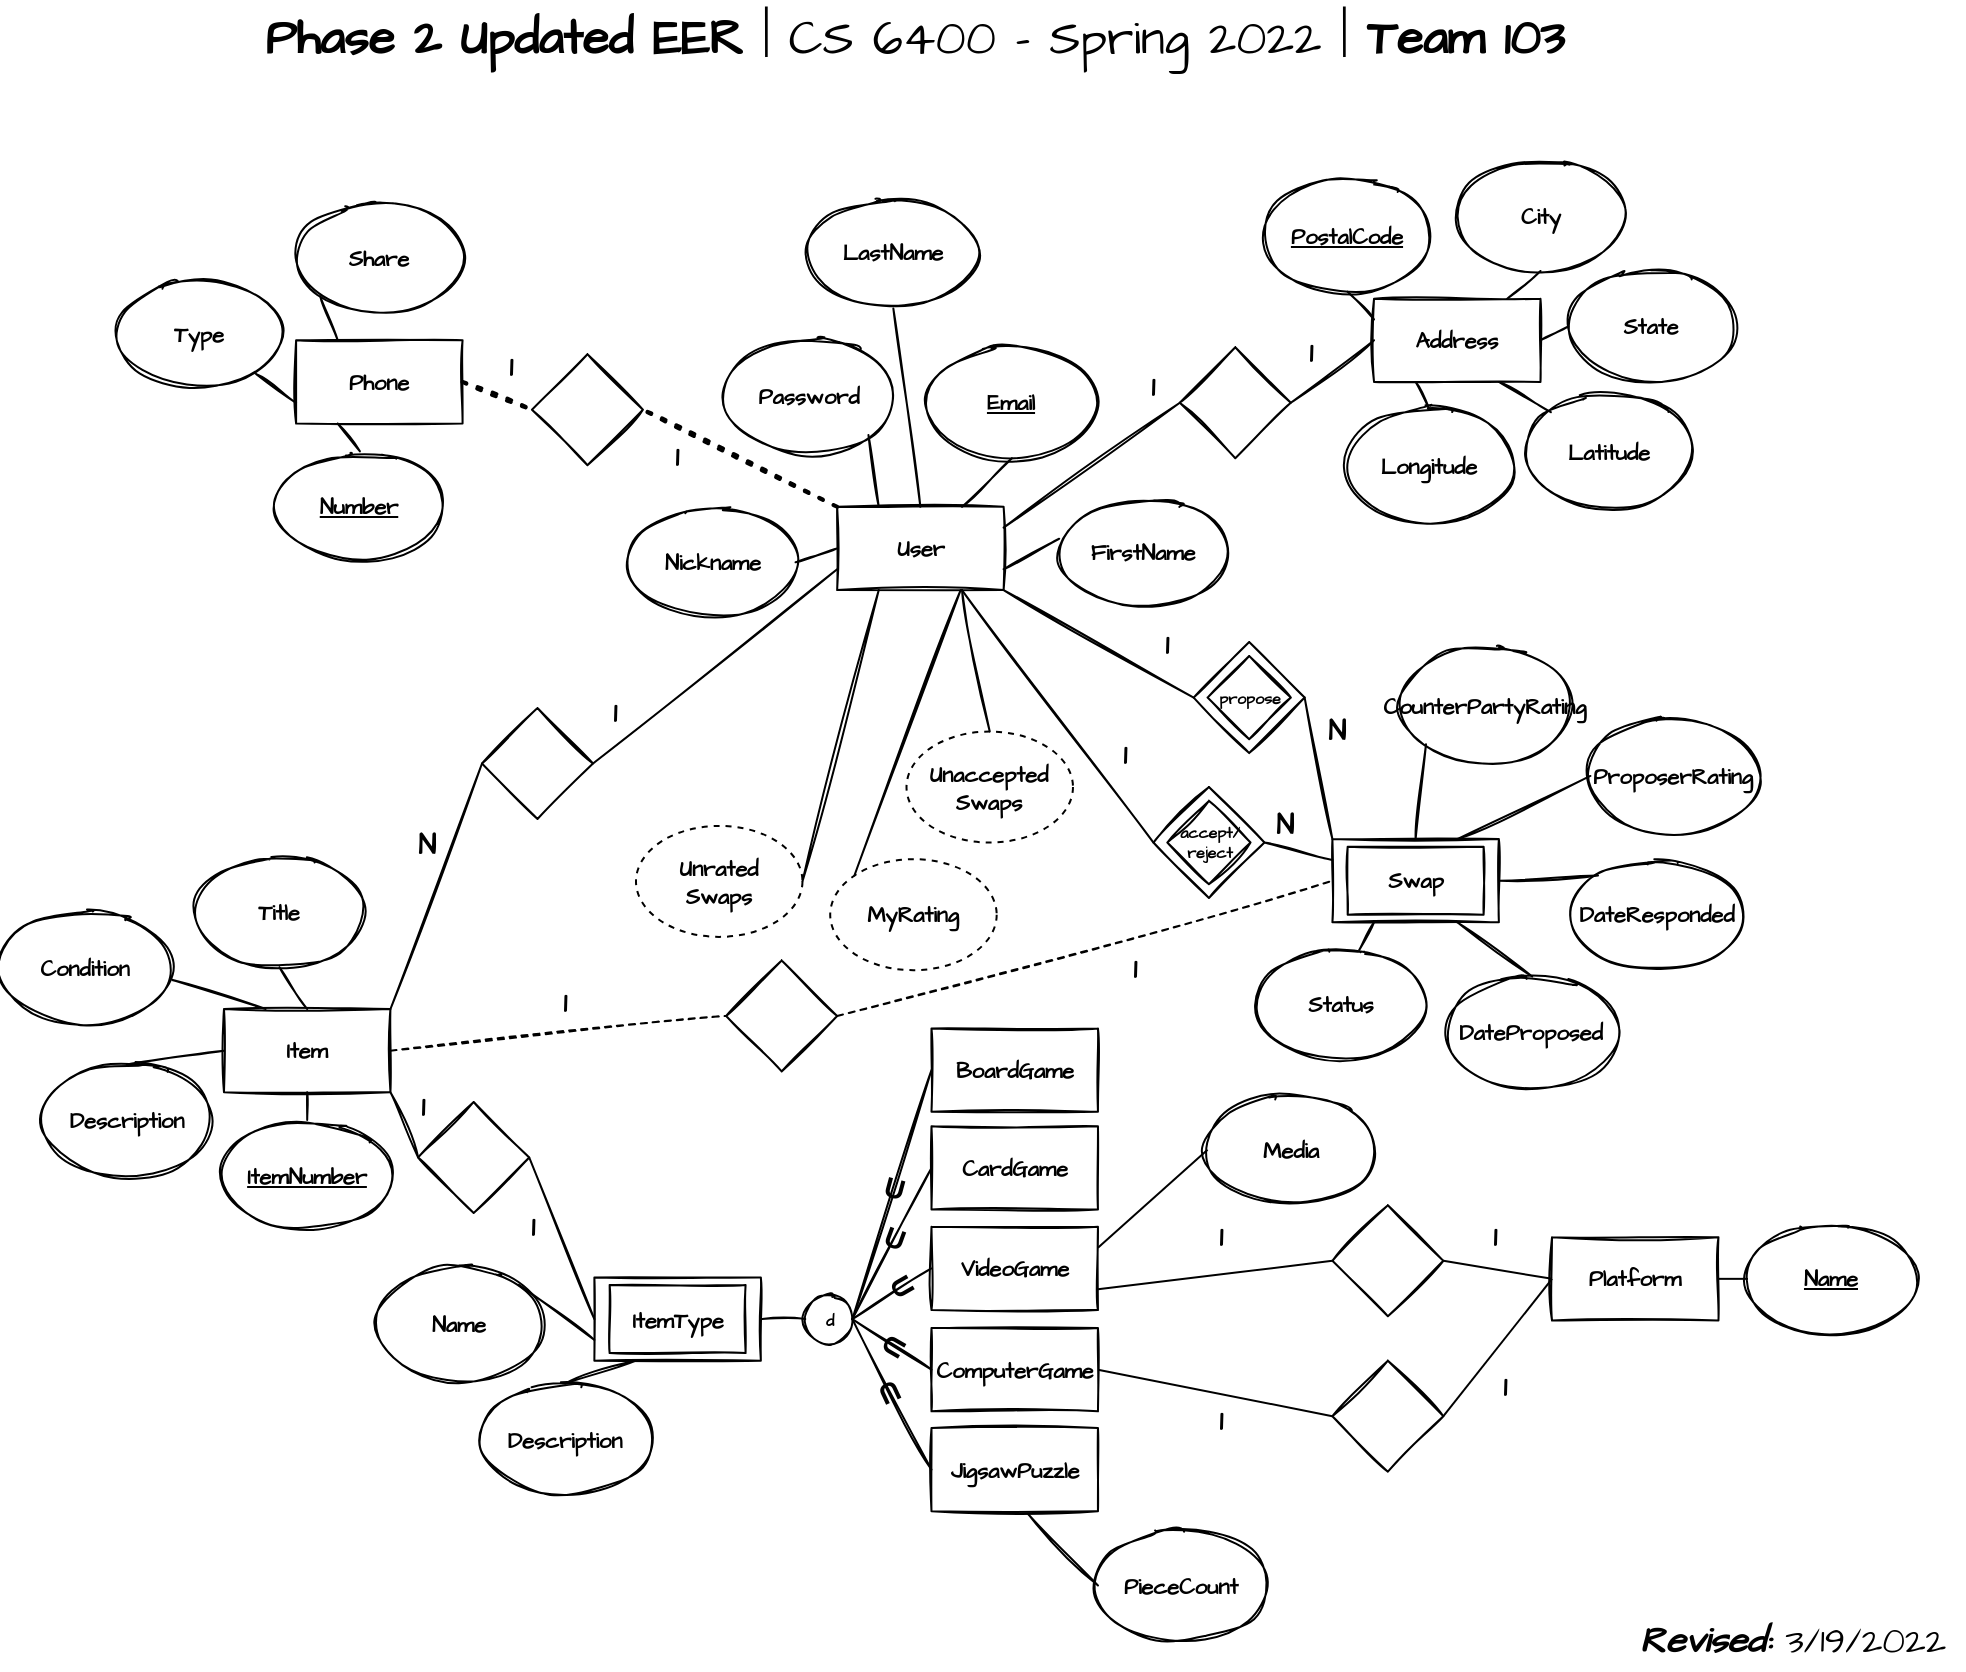 <mxfile version="16.5.1" type="device"><diagram id="E70mn5YkVMtxxLhPmgRc" name="Page-1"><mxGraphModel dx="1102" dy="1025" grid="0" gridSize="10" guides="1" tooltips="1" connect="1" arrows="1" fold="1" page="1" pageScale="1" pageWidth="1100" pageHeight="850" math="0" shadow="0"><root><mxCell id="0"/><mxCell id="1" parent="0"/><mxCell id="G_dGtBlhJFFAfgbve51k-197" value="Phase 2 Updated EER&lt;span style=&quot;font-weight: normal&quot;&gt; | CS 6400 - Spring 2022 | &lt;/span&gt;Team 103" style="text;strokeColor=none;fillColor=none;html=1;fontSize=24;fontStyle=1;verticalAlign=middle;align=center;rounded=0;sketch=1;fontFamily=Architects Daughter;fontSource=https%3A%2F%2Ffonts.googleapis.com%2Fcss%3Ffamily%3DArchitects%2BDaughter;" parent="1" vertex="1"><mxGeometry x="285.72" y="5" width="560" height="40" as="geometry"/></mxCell><mxCell id="G_dGtBlhJFFAfgbve51k-198" value="&lt;b&gt;&lt;i&gt;Revised:&lt;/i&gt;&lt;/b&gt;&amp;nbsp;3/19/2022" style="text;html=1;strokeColor=none;fillColor=none;align=center;verticalAlign=middle;whiteSpace=wrap;rounded=0;sketch=1;fontFamily=Architects Daughter;fontSource=https%3A%2F%2Ffonts.googleapis.com%2Fcss%3Ffamily%3DArchitects%2BDaughter;fontSize=18;" parent="1" vertex="1"><mxGeometry x="920" y="810" width="171" height="30" as="geometry"/></mxCell><mxCell id="G_dGtBlhJFFAfgbve51k-3" value="&lt;font style=&quot;font-size: 11px;&quot;&gt;User&lt;/font&gt;" style="rounded=0;whiteSpace=wrap;html=1;fontFamily=Architects Daughter;fontSource=https%3A%2F%2Ffonts.googleapis.com%2Fcss%3Ffamily%3DArchitects%2BDaughter;fontSize=11;sketch=1;fontStyle=1" parent="1" vertex="1"><mxGeometry x="527.574" y="258.412" width="83.237" height="41.619" as="geometry"/></mxCell><mxCell id="G_dGtBlhJFFAfgbve51k-4" value="&lt;u style=&quot;font-size: 11px;&quot;&gt;Email&lt;/u&gt;" style="ellipse;whiteSpace=wrap;html=1;fontSize=11;rounded=0;fontFamily=Architects Daughter;fontSource=https%3A%2F%2Ffonts.googleapis.com%2Fcss%3Ffamily%3DArchitects%2BDaughter;sketch=1;fontStyle=1" parent="1" vertex="1"><mxGeometry x="573.354" y="178.642" width="83.237" height="55.492" as="geometry"/></mxCell><mxCell id="G_dGtBlhJFFAfgbve51k-5" value="Password" style="ellipse;whiteSpace=wrap;html=1;fontSize=11;rounded=0;fontFamily=Architects Daughter;fontSource=https%3A%2F%2Ffonts.googleapis.com%2Fcss%3Ffamily%3DArchitects%2BDaughter;sketch=1;fontStyle=1" parent="1" vertex="1"><mxGeometry x="472.082" y="175.174" width="83.237" height="55.492" as="geometry"/></mxCell><mxCell id="G_dGtBlhJFFAfgbve51k-6" value="FirstName" style="ellipse;whiteSpace=wrap;html=1;fontSize=11;rounded=0;fontFamily=Architects Daughter;fontSource=https%3A%2F%2Ffonts.googleapis.com%2Fcss%3Ffamily%3DArchitects%2BDaughter;sketch=1;fontStyle=1" parent="1" vertex="1"><mxGeometry x="639.251" y="253.556" width="83.237" height="55.492" as="geometry"/></mxCell><mxCell id="G_dGtBlhJFFAfgbve51k-7" value="LastName" style="ellipse;whiteSpace=wrap;html=1;fontSize=11;rounded=0;fontFamily=Architects Daughter;fontSource=https%3A%2F%2Ffonts.googleapis.com%2Fcss%3Ffamily%3DArchitects%2BDaughter;sketch=1;fontStyle=1" parent="1" vertex="1"><mxGeometry x="514.048" y="103.728" width="83.237" height="55.492" as="geometry"/></mxCell><mxCell id="G_dGtBlhJFFAfgbve51k-8" value="Nickname" style="ellipse;whiteSpace=wrap;html=1;fontSize=11;rounded=0;fontFamily=Architects Daughter;fontSource=https%3A%2F%2Ffonts.googleapis.com%2Fcss%3Ffamily%3DArchitects%2BDaughter;sketch=1;fontStyle=1" parent="1" vertex="1"><mxGeometry x="423.527" y="258.412" width="83.237" height="55.492" as="geometry"/></mxCell><mxCell id="G_dGtBlhJFFAfgbve51k-10" value="Address" style="rounded=0;whiteSpace=wrap;html=1;fontSize=11;fontFamily=Architects Daughter;fontSource=https%3A%2F%2Ffonts.googleapis.com%2Fcss%3Ffamily%3DArchitects%2BDaughter;sketch=1;fontStyle=1" parent="1" vertex="1"><mxGeometry x="796.014" y="154.365" width="83.237" height="41.619" as="geometry"/></mxCell><mxCell id="G_dGtBlhJFFAfgbve51k-11" value="City" style="ellipse;whiteSpace=wrap;html=1;fontSize=11;rounded=0;fontFamily=Architects Daughter;fontSource=https%3A%2F%2Ffonts.googleapis.com%2Fcss%3Ffamily%3DArchitects%2BDaughter;sketch=1;fontStyle=1" parent="1" vertex="1"><mxGeometry x="837.633" y="85" width="83.237" height="55.492" as="geometry"/></mxCell><mxCell id="G_dGtBlhJFFAfgbve51k-12" value="State" style="ellipse;whiteSpace=wrap;html=1;fontSize=11;rounded=0;fontFamily=Architects Daughter;fontSource=https%3A%2F%2Ffonts.googleapis.com%2Fcss%3Ffamily%3DArchitects%2BDaughter;sketch=1;fontStyle=1" parent="1" vertex="1"><mxGeometry x="893.124" y="140.492" width="83.237" height="55.492" as="geometry"/></mxCell><mxCell id="G_dGtBlhJFFAfgbve51k-14" value="&lt;u style=&quot;font-size: 11px;&quot;&gt;PostalCode&lt;/u&gt;" style="ellipse;whiteSpace=wrap;html=1;fontSize=11;rounded=0;fontFamily=Architects Daughter;fontSource=https%3A%2F%2Ffonts.googleapis.com%2Fcss%3Ffamily%3DArchitects%2BDaughter;sketch=1;fontStyle=1" parent="1" vertex="1"><mxGeometry x="741.216" y="95.405" width="83.237" height="55.492" as="geometry"/></mxCell><mxCell id="G_dGtBlhJFFAfgbve51k-15" value="Latitude" style="ellipse;whiteSpace=wrap;html=1;fontSize=11;rounded=0;fontFamily=Architects Daughter;fontSource=https%3A%2F%2Ffonts.googleapis.com%2Fcss%3Ffamily%3DArchitects%2BDaughter;sketch=1;fontStyle=1" parent="1" vertex="1"><mxGeometry x="872.315" y="202.92" width="83.237" height="55.492" as="geometry"/></mxCell><mxCell id="G_dGtBlhJFFAfgbve51k-16" value="Longitude" style="ellipse;whiteSpace=wrap;html=1;fontSize=11;rounded=0;fontFamily=Architects Daughter;fontSource=https%3A%2F%2Ffonts.googleapis.com%2Fcss%3Ffamily%3DArchitects%2BDaughter;sketch=1;fontStyle=1" parent="1" vertex="1"><mxGeometry x="782.141" y="209.857" width="83.237" height="55.492" as="geometry"/></mxCell><mxCell id="G_dGtBlhJFFAfgbve51k-18" value="Phone" style="rounded=0;whiteSpace=wrap;html=1;fontSize=11;fontFamily=Architects Daughter;fontSource=https%3A%2F%2Ffonts.googleapis.com%2Fcss%3Ffamily%3DArchitects%2BDaughter;sketch=1;fontStyle=1" parent="1" vertex="1"><mxGeometry x="257.053" y="175.174" width="83.237" height="41.619" as="geometry"/></mxCell><mxCell id="G_dGtBlhJFFAfgbve51k-20" value="Type" style="ellipse;whiteSpace=wrap;html=1;fontSize=11;rounded=0;fontFamily=Architects Daughter;fontSource=https%3A%2F%2Ffonts.googleapis.com%2Fcss%3Ffamily%3DArchitects%2BDaughter;sketch=1;fontStyle=1" parent="1" vertex="1"><mxGeometry x="166.879" y="143.96" width="83.237" height="55.492" as="geometry"/></mxCell><mxCell id="G_dGtBlhJFFAfgbve51k-21" value="&lt;u style=&quot;font-size: 11px;&quot;&gt;Number&lt;/u&gt;" style="ellipse;whiteSpace=wrap;html=1;fontSize=11;rounded=0;fontFamily=Architects Daughter;fontSource=https%3A%2F%2Ffonts.googleapis.com%2Fcss%3Ffamily%3DArchitects%2BDaughter;sketch=1;fontStyle=1" parent="1" vertex="1"><mxGeometry x="247.342" y="230.666" width="83.237" height="55.492" as="geometry"/></mxCell><mxCell id="G_dGtBlhJFFAfgbve51k-23" value="Share" style="ellipse;whiteSpace=wrap;html=1;fontSize=11;rounded=0;fontFamily=Architects Daughter;fontSource=https%3A%2F%2Ffonts.googleapis.com%2Fcss%3Ffamily%3DArchitects%2BDaughter;sketch=1;fontStyle=1" parent="1" vertex="1"><mxGeometry x="257.053" y="105.809" width="83.237" height="55.492" as="geometry"/></mxCell><mxCell id="G_dGtBlhJFFAfgbve51k-40" value="" style="endArrow=none;html=1;rounded=0;fontFamily=Architects Daughter;fontSource=https%3A%2F%2Ffonts.googleapis.com%2Fcss%3Ffamily%3DArchitects%2BDaughter;fontSize=11;entryX=0.5;entryY=1;entryDx=0;entryDy=0;exitX=0.75;exitY=0;exitDx=0;exitDy=0;sketch=1;fontStyle=1" parent="1" source="G_dGtBlhJFFAfgbve51k-3" target="G_dGtBlhJFFAfgbve51k-4" edge="1"><mxGeometry width="50" height="50" relative="1" as="geometry"><mxPoint x="735.667" y="244.539" as="sourcePoint"/><mxPoint x="770.349" y="209.857" as="targetPoint"/></mxGeometry></mxCell><mxCell id="G_dGtBlhJFFAfgbve51k-41" value="" style="endArrow=none;html=1;rounded=0;fontFamily=Architects Daughter;fontSource=https%3A%2F%2Ffonts.googleapis.com%2Fcss%3Ffamily%3DArchitects%2BDaughter;fontSize=11;entryX=1;entryY=1;entryDx=0;entryDy=0;exitX=0.25;exitY=0;exitDx=0;exitDy=0;sketch=1;fontStyle=1" parent="1" source="G_dGtBlhJFFAfgbve51k-3" target="G_dGtBlhJFFAfgbve51k-5" edge="1"><mxGeometry width="50" height="50" relative="1" as="geometry"><mxPoint x="735.667" y="244.539" as="sourcePoint"/><mxPoint x="770.349" y="209.857" as="targetPoint"/></mxGeometry></mxCell><mxCell id="G_dGtBlhJFFAfgbve51k-43" value="" style="endArrow=none;html=1;rounded=0;fontFamily=Architects Daughter;fontSource=https%3A%2F%2Ffonts.googleapis.com%2Fcss%3Ffamily%3DArchitects%2BDaughter;fontSize=11;exitX=1;exitY=0.5;exitDx=0;exitDy=0;entryX=0;entryY=0.5;entryDx=0;entryDy=0;sketch=1;fontStyle=1" parent="1" source="G_dGtBlhJFFAfgbve51k-8" target="G_dGtBlhJFFAfgbve51k-3" edge="1"><mxGeometry width="50" height="50" relative="1" as="geometry"><mxPoint x="395.781" y="341.65" as="sourcePoint"/><mxPoint x="430.464" y="306.967" as="targetPoint"/></mxGeometry></mxCell><mxCell id="G_dGtBlhJFFAfgbve51k-46" value="" style="endArrow=none;html=1;rounded=0;fontFamily=Architects Daughter;fontSource=https%3A%2F%2Ffonts.googleapis.com%2Fcss%3Ffamily%3DArchitects%2BDaughter;fontSize=11;exitX=0.5;exitY=1;exitDx=0;exitDy=0;sketch=1;entryX=0.5;entryY=0;entryDx=0;entryDy=0;fontStyle=1" parent="1" source="G_dGtBlhJFFAfgbve51k-7" target="G_dGtBlhJFFAfgbve51k-3" edge="1"><mxGeometry width="50" height="50" relative="1" as="geometry"><mxPoint x="735.667" y="244.539" as="sourcePoint"/><mxPoint x="572.661" y="306.274" as="targetPoint"/></mxGeometry></mxCell><mxCell id="G_dGtBlhJFFAfgbve51k-47" value="" style="endArrow=none;html=1;rounded=0;fontFamily=Architects Daughter;fontSource=https%3A%2F%2Ffonts.googleapis.com%2Fcss%3Ffamily%3DArchitects%2BDaughter;fontSize=11;exitX=-0.008;exitY=0.375;exitDx=0;exitDy=0;exitPerimeter=0;entryX=1;entryY=0.75;entryDx=0;entryDy=0;sketch=1;fontStyle=1" parent="1" source="G_dGtBlhJFFAfgbve51k-6" target="G_dGtBlhJFFAfgbve51k-3" edge="1"><mxGeometry width="50" height="50" relative="1" as="geometry"><mxPoint x="735.667" y="244.539" as="sourcePoint"/><mxPoint x="770.349" y="209.857" as="targetPoint"/></mxGeometry></mxCell><mxCell id="G_dGtBlhJFFAfgbve51k-48" value="" style="rhombus;whiteSpace=wrap;html=1;rounded=0;fontFamily=Architects Daughter;fontSource=https%3A%2F%2Ffonts.googleapis.com%2Fcss%3Ffamily%3DArchitects%2BDaughter;fontSize=11;sketch=1;fontStyle=1" parent="1" vertex="1"><mxGeometry x="698.904" y="178.642" width="55.492" height="55.492" as="geometry"/></mxCell><mxCell id="G_dGtBlhJFFAfgbve51k-50" value="" style="endArrow=none;html=1;rounded=0;fontFamily=Architects Daughter;fontSource=https%3A%2F%2Ffonts.googleapis.com%2Fcss%3Ffamily%3DArchitects%2BDaughter;fontSize=11;entryX=1;entryY=0.5;entryDx=0;entryDy=0;sketch=1;exitX=0;exitY=0.5;exitDx=0;exitDy=0;fontStyle=1" parent="1" source="G_dGtBlhJFFAfgbve51k-10" target="G_dGtBlhJFFAfgbve51k-48" edge="1"><mxGeometry width="50" height="50" relative="1" as="geometry"><mxPoint x="782.141" y="195.984" as="sourcePoint"/><mxPoint x="761.332" y="199.452" as="targetPoint"/></mxGeometry></mxCell><mxCell id="G_dGtBlhJFFAfgbve51k-51" value="" style="endArrow=none;html=1;rounded=0;fontFamily=Architects Daughter;fontSource=https%3A%2F%2Ffonts.googleapis.com%2Fcss%3Ffamily%3DArchitects%2BDaughter;fontSize=11;entryX=0;entryY=0.5;entryDx=0;entryDy=0;exitX=1;exitY=0.25;exitDx=0;exitDy=0;sketch=1;fontStyle=1" parent="1" source="G_dGtBlhJFFAfgbve51k-3" target="G_dGtBlhJFFAfgbve51k-48" edge="1"><mxGeometry width="50" height="50" relative="1" as="geometry"><mxPoint x="617.748" y="327.777" as="sourcePoint"/><mxPoint x="666.303" y="265.348" as="targetPoint"/></mxGeometry></mxCell><mxCell id="G_dGtBlhJFFAfgbve51k-54" value="" style="endArrow=none;html=1;rounded=0;fontFamily=Architects Daughter;fontSource=https%3A%2F%2Ffonts.googleapis.com%2Fcss%3Ffamily%3DArchitects%2BDaughter;fontSize=11;exitX=0.5;exitY=1;exitDx=0;exitDy=0;entryX=0;entryY=0.25;entryDx=0;entryDy=0;sketch=1;fontStyle=1" parent="1" source="G_dGtBlhJFFAfgbve51k-14" target="G_dGtBlhJFFAfgbve51k-10" edge="1"><mxGeometry width="50" height="50" relative="1" as="geometry"><mxPoint x="678.095" y="71.127" as="sourcePoint"/><mxPoint x="712.777" y="36.445" as="targetPoint"/></mxGeometry></mxCell><mxCell id="G_dGtBlhJFFAfgbve51k-55" value="" style="endArrow=none;html=1;rounded=0;fontFamily=Architects Daughter;fontSource=https%3A%2F%2Ffonts.googleapis.com%2Fcss%3Ffamily%3DArchitects%2BDaughter;fontSize=11;entryX=0.5;entryY=1;entryDx=0;entryDy=0;sketch=1;fontStyle=1" parent="1" source="G_dGtBlhJFFAfgbve51k-10" target="G_dGtBlhJFFAfgbve51k-11" edge="1"><mxGeometry width="50" height="50" relative="1" as="geometry"><mxPoint x="650.349" y="223.73" as="sourcePoint"/><mxPoint x="685.031" y="189.047" as="targetPoint"/></mxGeometry></mxCell><mxCell id="G_dGtBlhJFFAfgbve51k-56" value="" style="endArrow=none;html=1;rounded=0;fontFamily=Architects Daughter;fontSource=https%3A%2F%2Ffonts.googleapis.com%2Fcss%3Ffamily%3DArchitects%2BDaughter;fontSize=11;entryX=0;entryY=0.5;entryDx=0;entryDy=0;exitX=1;exitY=0.5;exitDx=0;exitDy=0;sketch=1;fontStyle=1" parent="1" source="G_dGtBlhJFFAfgbve51k-10" target="G_dGtBlhJFFAfgbve51k-12" edge="1"><mxGeometry width="50" height="50" relative="1" as="geometry"><mxPoint x="650.349" y="223.73" as="sourcePoint"/><mxPoint x="685.031" y="189.047" as="targetPoint"/></mxGeometry></mxCell><mxCell id="G_dGtBlhJFFAfgbve51k-57" value="" style="endArrow=none;html=1;rounded=0;fontFamily=Architects Daughter;fontSource=https%3A%2F%2Ffonts.googleapis.com%2Fcss%3Ffamily%3DArchitects%2BDaughter;fontSize=11;entryX=0;entryY=0;entryDx=0;entryDy=0;exitX=0.75;exitY=1;exitDx=0;exitDy=0;sketch=1;fontStyle=1" parent="1" source="G_dGtBlhJFFAfgbve51k-10" target="G_dGtBlhJFFAfgbve51k-15" edge="1"><mxGeometry width="50" height="50" relative="1" as="geometry"><mxPoint x="650.349" y="223.73" as="sourcePoint"/><mxPoint x="685.031" y="189.047" as="targetPoint"/></mxGeometry></mxCell><mxCell id="G_dGtBlhJFFAfgbve51k-58" value="" style="endArrow=none;html=1;rounded=0;fontFamily=Architects Daughter;fontSource=https%3A%2F%2Ffonts.googleapis.com%2Fcss%3Ffamily%3DArchitects%2BDaughter;fontSize=11;entryX=0.25;entryY=1;entryDx=0;entryDy=0;exitX=0.5;exitY=0;exitDx=0;exitDy=0;sketch=1;fontStyle=1" parent="1" source="G_dGtBlhJFFAfgbve51k-16" target="G_dGtBlhJFFAfgbve51k-10" edge="1"><mxGeometry width="50" height="50" relative="1" as="geometry"><mxPoint x="650.349" y="223.73" as="sourcePoint"/><mxPoint x="685.031" y="189.047" as="targetPoint"/></mxGeometry></mxCell><mxCell id="G_dGtBlhJFFAfgbve51k-59" value="" style="endArrow=none;html=1;rounded=0;fontFamily=Architects Daughter;fontSource=https%3A%2F%2Ffonts.googleapis.com%2Fcss%3Ffamily%3DArchitects%2BDaughter;fontSize=11;exitX=0;exitY=0.75;exitDx=0;exitDy=0;sketch=1;fontStyle=1" parent="1" source="G_dGtBlhJFFAfgbve51k-18" target="G_dGtBlhJFFAfgbve51k-20" edge="1"><mxGeometry width="50" height="50" relative="1" as="geometry"><mxPoint x="153.006" y="327.777" as="sourcePoint"/><mxPoint x="187.688" y="293.094" as="targetPoint"/></mxGeometry></mxCell><mxCell id="G_dGtBlhJFFAfgbve51k-61" value="" style="endArrow=none;html=1;rounded=0;fontFamily=Architects Daughter;fontSource=https%3A%2F%2Ffonts.googleapis.com%2Fcss%3Ffamily%3DArchitects%2BDaughter;fontSize=11;exitX=0.5;exitY=0;exitDx=0;exitDy=0;entryX=0.25;entryY=1;entryDx=0;entryDy=0;sketch=1;fontStyle=1" parent="1" source="G_dGtBlhJFFAfgbve51k-21" target="G_dGtBlhJFFAfgbve51k-18" edge="1"><mxGeometry width="50" height="50" relative="1" as="geometry"><mxPoint x="451.273" y="209.857" as="sourcePoint"/><mxPoint x="485.955" y="175.174" as="targetPoint"/></mxGeometry></mxCell><mxCell id="G_dGtBlhJFFAfgbve51k-62" value="" style="endArrow=none;html=1;rounded=0;fontFamily=Architects Daughter;fontSource=https%3A%2F%2Ffonts.googleapis.com%2Fcss%3Ffamily%3DArchitects%2BDaughter;fontSize=11;exitX=0.25;exitY=0;exitDx=0;exitDy=0;entryX=0;entryY=1;entryDx=0;entryDy=0;sketch=1;fontStyle=1" parent="1" source="G_dGtBlhJFFAfgbve51k-18" target="G_dGtBlhJFFAfgbve51k-23" edge="1"><mxGeometry width="50" height="50" relative="1" as="geometry"><mxPoint x="451.273" y="209.857" as="sourcePoint"/><mxPoint x="485.955" y="175.174" as="targetPoint"/></mxGeometry></mxCell><mxCell id="G_dGtBlhJFFAfgbve51k-64" value="" style="rhombus;whiteSpace=wrap;html=1;rounded=0;fontFamily=Architects Daughter;fontSource=https%3A%2F%2Ffonts.googleapis.com%2Fcss%3Ffamily%3DArchitects%2BDaughter;fontSize=11;sketch=1;fontStyle=1" parent="1" vertex="1"><mxGeometry x="374.972" y="182.111" width="55.492" height="55.492" as="geometry"/></mxCell><mxCell id="G_dGtBlhJFFAfgbve51k-65" value="" style="endArrow=none;dashed=1;html=1;dashPattern=1 3;strokeWidth=2;rounded=0;fontFamily=Architects Daughter;fontSource=https%3A%2F%2Ffonts.googleapis.com%2Fcss%3Ffamily%3DArchitects%2BDaughter;fontSize=11;entryX=1;entryY=0.5;entryDx=0;entryDy=0;exitX=0;exitY=0;exitDx=0;exitDy=0;sketch=1;fontStyle=1" parent="1" source="G_dGtBlhJFFAfgbve51k-3" target="G_dGtBlhJFFAfgbve51k-64" edge="1"><mxGeometry width="50" height="50" relative="1" as="geometry"><mxPoint x="631.62" y="341.65" as="sourcePoint"/><mxPoint x="666.303" y="306.967" as="targetPoint"/></mxGeometry></mxCell><mxCell id="G_dGtBlhJFFAfgbve51k-67" value="" style="endArrow=none;dashed=1;html=1;dashPattern=1 3;strokeWidth=2;rounded=0;fontFamily=Architects Daughter;fontSource=https%3A%2F%2Ffonts.googleapis.com%2Fcss%3Ffamily%3DArchitects%2BDaughter;fontSize=11;entryX=0;entryY=0.5;entryDx=0;entryDy=0;exitX=1;exitY=0.5;exitDx=0;exitDy=0;sketch=1;fontStyle=1" parent="1" source="G_dGtBlhJFFAfgbve51k-18" target="G_dGtBlhJFFAfgbve51k-64" edge="1"><mxGeometry width="50" height="50" relative="1" as="geometry"><mxPoint x="603.875" y="355.523" as="sourcePoint"/><mxPoint x="361.099" y="223.73" as="targetPoint"/></mxGeometry></mxCell><mxCell id="G_dGtBlhJFFAfgbve51k-68" value="1" style="text;html=1;strokeColor=none;fillColor=none;align=center;verticalAlign=middle;whiteSpace=wrap;rounded=0;fontFamily=Architects Daughter;fontSource=https%3A%2F%2Ffonts.googleapis.com%2Fcss%3Ffamily%3DArchitects%2BDaughter;fontSize=14;sketch=1;fontStyle=1" parent="1" vertex="1"><mxGeometry x="354.163" y="178.642" width="20.809" height="20.809" as="geometry"/></mxCell><mxCell id="G_dGtBlhJFFAfgbve51k-69" value="1" style="text;html=1;strokeColor=none;fillColor=none;align=center;verticalAlign=middle;whiteSpace=wrap;rounded=0;fontFamily=Architects Daughter;fontSource=https%3A%2F%2Ffonts.googleapis.com%2Fcss%3Ffamily%3DArchitects%2BDaughter;fontSize=14;sketch=1;fontStyle=1" parent="1" vertex="1"><mxGeometry x="437.4" y="223.73" width="20.809" height="20.809" as="geometry"/></mxCell><mxCell id="G_dGtBlhJFFAfgbve51k-71" value="1" style="text;html=1;strokeColor=none;fillColor=none;align=center;verticalAlign=middle;whiteSpace=wrap;rounded=0;fontFamily=Architects Daughter;fontSource=https%3A%2F%2Ffonts.googleapis.com%2Fcss%3Ffamily%3DArchitects%2BDaughter;fontSize=14;sketch=1;fontStyle=1" parent="1" vertex="1"><mxGeometry x="674.626" y="189.047" width="20.809" height="20.809" as="geometry"/></mxCell><mxCell id="G_dGtBlhJFFAfgbve51k-72" value="1" style="text;html=1;strokeColor=none;fillColor=none;align=center;verticalAlign=middle;whiteSpace=wrap;rounded=0;fontFamily=Architects Daughter;fontSource=https%3A%2F%2Ffonts.googleapis.com%2Fcss%3Ffamily%3DArchitects%2BDaughter;fontSize=14;sketch=1;fontStyle=1" parent="1" vertex="1"><mxGeometry x="754.396" y="171.706" width="20.809" height="20.809" as="geometry"/></mxCell><mxCell id="G_dGtBlhJFFAfgbve51k-73" value="Item" style="rounded=0;whiteSpace=wrap;html=1;fontFamily=Architects Daughter;fontSource=https%3A%2F%2Ffonts.googleapis.com%2Fcss%3Ffamily%3DArchitects%2BDaughter;fontSize=11;sketch=1;fontStyle=1" parent="1" vertex="1"><mxGeometry x="220.983" y="509.512" width="83.237" height="41.619" as="geometry"/></mxCell><mxCell id="G_dGtBlhJFFAfgbve51k-74" value="Title" style="ellipse;whiteSpace=wrap;html=1;rounded=0;sketch=1;fontFamily=Architects Daughter;fontSource=https%3A%2F%2Ffonts.googleapis.com%2Fcss%3Ffamily%3DArchitects%2BDaughter;fontSize=11;fontStyle=1" parent="1" vertex="1"><mxGeometry x="207.11" y="433.211" width="83.237" height="55.492" as="geometry"/></mxCell><mxCell id="G_dGtBlhJFFAfgbve51k-80" value="Description" style="ellipse;whiteSpace=wrap;html=1;rounded=0;sketch=1;fontFamily=Architects Daughter;fontSource=https%3A%2F%2Ffonts.googleapis.com%2Fcss%3Ffamily%3DArchitects%2BDaughter;fontSize=11;fontStyle=1" parent="1" vertex="1"><mxGeometry x="130.809" y="537.258" width="83.237" height="55.492" as="geometry"/></mxCell><mxCell id="G_dGtBlhJFFAfgbve51k-81" value="" style="endArrow=none;html=1;rounded=0;sketch=1;fontFamily=Architects Daughter;fontSource=https%3A%2F%2Ffonts.googleapis.com%2Fcss%3Ffamily%3DArchitects%2BDaughter;fontSize=11;entryX=0.5;entryY=1;entryDx=0;entryDy=0;exitX=0.5;exitY=0;exitDx=0;exitDy=0;fontStyle=1" parent="1" source="G_dGtBlhJFFAfgbve51k-73" target="G_dGtBlhJFFAfgbve51k-74" edge="1"><mxGeometry width="50" height="50" relative="1" as="geometry"><mxPoint x="422.14" y="509.512" as="sourcePoint"/><mxPoint x="456.822" y="474.83" as="targetPoint"/></mxGeometry></mxCell><mxCell id="G_dGtBlhJFFAfgbve51k-82" value="" style="endArrow=none;html=1;rounded=0;sketch=1;fontFamily=Architects Daughter;fontSource=https%3A%2F%2Ffonts.googleapis.com%2Fcss%3Ffamily%3DArchitects%2BDaughter;fontSize=11;exitX=0.992;exitY=0.6;exitDx=0;exitDy=0;entryX=0.25;entryY=0;entryDx=0;entryDy=0;exitPerimeter=0;fontStyle=1" parent="1" source="G_dGtBlhJFFAfgbve51k-104" target="G_dGtBlhJFFAfgbve51k-73" edge="1"><mxGeometry width="50" height="50" relative="1" as="geometry"><mxPoint x="200.174" y="495.639" as="sourcePoint"/><mxPoint x="456.822" y="474.83" as="targetPoint"/></mxGeometry></mxCell><mxCell id="G_dGtBlhJFFAfgbve51k-85" value="" style="endArrow=none;html=1;rounded=0;sketch=1;fontFamily=Architects Daughter;fontSource=https%3A%2F%2Ffonts.googleapis.com%2Fcss%3Ffamily%3DArchitects%2BDaughter;fontSize=11;exitX=0;exitY=0.5;exitDx=0;exitDy=0;entryX=0.5;entryY=0;entryDx=0;entryDy=0;fontStyle=1" parent="1" source="G_dGtBlhJFFAfgbve51k-73" target="G_dGtBlhJFFAfgbve51k-80" edge="1"><mxGeometry width="50" height="50" relative="1" as="geometry"><mxPoint x="422.14" y="509.512" as="sourcePoint"/><mxPoint x="456.822" y="474.83" as="targetPoint"/></mxGeometry></mxCell><mxCell id="G_dGtBlhJFFAfgbve51k-89" value="" style="rounded=0;whiteSpace=wrap;html=1;sketch=1;fontFamily=Architects Daughter;fontSource=https%3A%2F%2Ffonts.googleapis.com%2Fcss%3Ffamily%3DArchitects%2BDaughter;fontSize=11;fontStyle=1" parent="1" vertex="1"><mxGeometry x="406.186" y="643.733" width="83.237" height="41.619" as="geometry"/></mxCell><mxCell id="G_dGtBlhJFFAfgbve51k-95" value="Name" style="ellipse;whiteSpace=wrap;html=1;rounded=0;sketch=1;fontFamily=Architects Daughter;fontSource=https%3A%2F%2Ffonts.googleapis.com%2Fcss%3Ffamily%3DArchitects%2BDaughter;fontSize=11;fontStyle=1" parent="1" vertex="1"><mxGeometry x="297.284" y="639.224" width="83.237" height="55.492" as="geometry"/></mxCell><mxCell id="G_dGtBlhJFFAfgbve51k-96" value="" style="endArrow=none;html=1;rounded=0;sketch=1;fontFamily=Architects Daughter;fontSource=https%3A%2F%2Ffonts.googleapis.com%2Fcss%3Ffamily%3DArchitects%2BDaughter;fontSize=11;entryX=1;entryY=0;entryDx=0;entryDy=0;exitX=0;exitY=0.75;exitDx=0;exitDy=0;fontStyle=1" parent="1" source="G_dGtBlhJFFAfgbve51k-89" target="G_dGtBlhJFFAfgbve51k-95" edge="1"><mxGeometry width="50" height="50" relative="1" as="geometry"><mxPoint x="786.303" y="685.005" as="sourcePoint"/><mxPoint x="551.851" y="615.987" as="targetPoint"/></mxGeometry></mxCell><mxCell id="G_dGtBlhJFFAfgbve51k-104" value="Condition" style="ellipse;whiteSpace=wrap;html=1;rounded=0;labelBackgroundColor=none;sketch=1;fontFamily=Architects Daughter;fontSource=https%3A%2F%2Ffonts.googleapis.com%2Fcss%3Ffamily%3DArchitects%2BDaughter;fontSize=11;fontStyle=1" parent="1" vertex="1"><mxGeometry x="110" y="460.957" width="83.237" height="55.492" as="geometry"/></mxCell><mxCell id="G_dGtBlhJFFAfgbve51k-107" value="" style="rhombus;whiteSpace=wrap;html=1;rounded=0;labelBackgroundColor=none;sketch=1;fontFamily=Architects Daughter;fontSource=https%3A%2F%2Ffonts.googleapis.com%2Fcss%3Ffamily%3DArchitects%2BDaughter;fontSize=11;fontStyle=1" parent="1" vertex="1"><mxGeometry x="318.093" y="555.987" width="55.492" height="55.492" as="geometry"/></mxCell><mxCell id="G_dGtBlhJFFAfgbve51k-108" value="" style="endArrow=none;html=1;rounded=0;sketch=1;fontFamily=Architects Daughter;fontSource=https%3A%2F%2Ffonts.googleapis.com%2Fcss%3Ffamily%3DArchitects%2BDaughter;fontSize=11;exitX=1;exitY=1;exitDx=0;exitDy=0;entryX=0;entryY=0.5;entryDx=0;entryDy=0;fontStyle=1" parent="1" source="G_dGtBlhJFFAfgbve51k-73" target="G_dGtBlhJFFAfgbve51k-107" edge="1"><mxGeometry width="50" height="50" relative="1" as="geometry"><mxPoint x="387.458" y="454.02" as="sourcePoint"/><mxPoint x="422.14" y="419.338" as="targetPoint"/></mxGeometry></mxCell><mxCell id="G_dGtBlhJFFAfgbve51k-109" value="" style="endArrow=none;html=1;rounded=0;sketch=1;fontFamily=Architects Daughter;fontSource=https%3A%2F%2Ffonts.googleapis.com%2Fcss%3Ffamily%3DArchitects%2BDaughter;fontSize=11;exitX=1;exitY=0.5;exitDx=0;exitDy=0;entryX=0;entryY=0.5;entryDx=0;entryDy=0;fontStyle=1" parent="1" source="G_dGtBlhJFFAfgbve51k-107" target="G_dGtBlhJFFAfgbve51k-89" edge="1"><mxGeometry width="50" height="50" relative="1" as="geometry"><mxPoint x="373.585" y="498.761" as="sourcePoint"/><mxPoint x="408.267" y="464.078" as="targetPoint"/></mxGeometry></mxCell><mxCell id="G_dGtBlhJFFAfgbve51k-110" value="1" style="text;html=1;strokeColor=none;fillColor=none;align=center;verticalAlign=middle;whiteSpace=wrap;rounded=0;fontFamily=Architects Daughter;fontSource=https%3A%2F%2Ffonts.googleapis.com%2Fcss%3Ffamily%3DArchitects%2BDaughter;fontSize=14;sketch=1;fontStyle=1" parent="1" vertex="1"><mxGeometry x="309.77" y="548.703" width="20.809" height="20.809" as="geometry"/></mxCell><mxCell id="G_dGtBlhJFFAfgbve51k-111" value="1" style="text;html=1;strokeColor=none;fillColor=none;align=center;verticalAlign=middle;whiteSpace=wrap;rounded=0;fontFamily=Architects Daughter;fontSource=https%3A%2F%2Ffonts.googleapis.com%2Fcss%3Ffamily%3DArchitects%2BDaughter;fontSize=14;sketch=1;fontStyle=1" parent="1" vertex="1"><mxGeometry x="364.567" y="609.051" width="20.809" height="20.809" as="geometry"/></mxCell><mxCell id="G_dGtBlhJFFAfgbve51k-112" value="&lt;u style=&quot;font-size: 11px;&quot;&gt;ItemNumber&lt;/u&gt;" style="ellipse;whiteSpace=wrap;html=1;rounded=0;labelBackgroundColor=none;sketch=1;fontFamily=Architects Daughter;fontSource=https%3A%2F%2Ffonts.googleapis.com%2Fcss%3Ffamily%3DArchitects%2BDaughter;fontSize=11;fontStyle=1" parent="1" vertex="1"><mxGeometry x="220.983" y="565.004" width="83.237" height="55.492" as="geometry"/></mxCell><mxCell id="G_dGtBlhJFFAfgbve51k-113" value="" style="endArrow=none;html=1;rounded=0;sketch=1;fontFamily=Architects Daughter;fontSource=https%3A%2F%2Ffonts.googleapis.com%2Fcss%3Ffamily%3DArchitects%2BDaughter;fontSize=11;exitX=0.5;exitY=0;exitDx=0;exitDy=0;entryX=0.5;entryY=1;entryDx=0;entryDy=0;fontStyle=1" parent="1" source="G_dGtBlhJFFAfgbve51k-112" target="G_dGtBlhJFFAfgbve51k-73" edge="1"><mxGeometry width="50" height="50" relative="1" as="geometry"><mxPoint x="442.949" y="544.195" as="sourcePoint"/><mxPoint x="477.631" y="509.512" as="targetPoint"/></mxGeometry></mxCell><mxCell id="G_dGtBlhJFFAfgbve51k-114" value="" style="rhombus;whiteSpace=wrap;html=1;rounded=0;labelBackgroundColor=none;sketch=1;fontFamily=Architects Daughter;fontSource=https%3A%2F%2Ffonts.googleapis.com%2Fcss%3Ffamily%3DArchitects%2BDaughter;fontSize=11;fontStyle=1" parent="1" vertex="1"><mxGeometry x="350.001" y="358.991" width="55.492" height="55.492" as="geometry"/></mxCell><mxCell id="G_dGtBlhJFFAfgbve51k-115" value="" style="endArrow=none;html=1;rounded=0;sketch=1;fontFamily=Architects Daughter;fontSource=https%3A%2F%2Ffonts.googleapis.com%2Fcss%3Ffamily%3DArchitects%2BDaughter;fontSize=11;exitX=1;exitY=0;exitDx=0;exitDy=0;entryX=0;entryY=0.5;entryDx=0;entryDy=0;fontStyle=1" parent="1" source="G_dGtBlhJFFAfgbve51k-73" target="G_dGtBlhJFFAfgbve51k-114" edge="1"><mxGeometry width="50" height="50" relative="1" as="geometry"><mxPoint x="548.383" y="521.998" as="sourcePoint"/><mxPoint x="583.065" y="487.316" as="targetPoint"/></mxGeometry></mxCell><mxCell id="G_dGtBlhJFFAfgbve51k-116" value="" style="endArrow=none;html=1;rounded=0;sketch=1;fontFamily=Architects Daughter;fontSource=https%3A%2F%2Ffonts.googleapis.com%2Fcss%3Ffamily%3DArchitects%2BDaughter;fontSize=11;exitX=1;exitY=0.5;exitDx=0;exitDy=0;entryX=0;entryY=0.75;entryDx=0;entryDy=0;fontStyle=1" parent="1" source="G_dGtBlhJFFAfgbve51k-114" target="G_dGtBlhJFFAfgbve51k-3" edge="1"><mxGeometry width="50" height="50" relative="1" as="geometry"><mxPoint x="548.383" y="521.998" as="sourcePoint"/><mxPoint x="583.065" y="487.316" as="targetPoint"/></mxGeometry></mxCell><mxCell id="G_dGtBlhJFFAfgbve51k-117" value="N" style="text;html=1;strokeColor=none;fillColor=none;align=center;verticalAlign=middle;whiteSpace=wrap;rounded=0;fontFamily=Architects Daughter;fontSource=https%3A%2F%2Ffonts.googleapis.com%2Fcss%3Ffamily%3DArchitects%2BDaughter;fontSize=14;sketch=1;fontStyle=1" parent="1" vertex="1"><mxGeometry x="311.677" y="417.951" width="20.809" height="20.809" as="geometry"/></mxCell><mxCell id="G_dGtBlhJFFAfgbve51k-119" value="1" style="text;html=1;strokeColor=none;fillColor=none;align=center;verticalAlign=middle;whiteSpace=wrap;rounded=0;fontFamily=Architects Daughter;fontSource=https%3A%2F%2Ffonts.googleapis.com%2Fcss%3Ffamily%3DArchitects%2BDaughter;fontSize=14;sketch=1;fontStyle=1" parent="1" vertex="1"><mxGeometry x="406.188" y="352.059" width="20.809" height="20.809" as="geometry"/></mxCell><mxCell id="G_dGtBlhJFFAfgbve51k-127" value="" style="rounded=0;whiteSpace=wrap;html=1;labelBackgroundColor=none;sketch=1;fontFamily=Architects Daughter;fontSource=https%3A%2F%2Ffonts.googleapis.com%2Fcss%3Ffamily%3DArchitects%2BDaughter;fontSize=11;fontStyle=1" parent="1" vertex="1"><mxGeometry x="775.205" y="424.54" width="83.237" height="41.619" as="geometry"/></mxCell><mxCell id="G_dGtBlhJFFAfgbve51k-130" value="DateResponded" style="ellipse;whiteSpace=wrap;html=1;rounded=0;labelBackgroundColor=none;sketch=1;fontFamily=Architects Daughter;fontSource=https%3A%2F%2Ffonts.googleapis.com%2Fcss%3Ffamily%3DArchitects%2BDaughter;fontSize=11;fontStyle=1" parent="1" vertex="1"><mxGeometry x="895.899" y="434.598" width="83.237" height="55.492" as="geometry"/></mxCell><mxCell id="G_dGtBlhJFFAfgbve51k-142" value="MyRating" style="ellipse;whiteSpace=wrap;html=1;rounded=0;labelBackgroundColor=none;sketch=0;fontFamily=Architects Daughter;fontSource=https%3A%2F%2Ffonts.googleapis.com%2Fcss%3Ffamily%3DArchitects%2BDaughter;fontSize=11;dashed=1;fontStyle=1" parent="1" vertex="1"><mxGeometry x="524.106" y="434.598" width="83.237" height="55.492" as="geometry"/></mxCell><mxCell id="G_dGtBlhJFFAfgbve51k-143" value="" style="endArrow=none;html=1;rounded=0;sketch=1;fontFamily=Architects Daughter;fontSource=https%3A%2F%2Ffonts.googleapis.com%2Fcss%3Ffamily%3DArchitects%2BDaughter;fontSize=11;entryX=0;entryY=0;entryDx=0;entryDy=0;fontStyle=1" parent="1" target="G_dGtBlhJFFAfgbve51k-142" edge="1"><mxGeometry width="50" height="50" relative="1" as="geometry"><mxPoint x="589.308" y="300.031" as="sourcePoint"/><mxPoint x="661.447" y="433.211" as="targetPoint"/></mxGeometry></mxCell><mxCell id="G_dGtBlhJFFAfgbve51k-147" value="" style="rhombus;whiteSpace=wrap;html=1;rounded=0;labelBackgroundColor=none;sketch=1;fontFamily=Architects Daughter;fontSource=https%3A%2F%2Ffonts.googleapis.com%2Fcss%3Ffamily%3DArchitects%2BDaughter;fontSize=11;fontStyle=1" parent="1" vertex="1"><mxGeometry x="705.84" y="326.043" width="55.492" height="55.492" as="geometry"/></mxCell><mxCell id="G_dGtBlhJFFAfgbve51k-148" value="propose" style="rhombus;whiteSpace=wrap;html=1;rounded=0;labelBackgroundColor=none;sketch=1;fontFamily=Architects Daughter;fontSource=https%3A%2F%2Ffonts.googleapis.com%2Fcss%3Ffamily%3DArchitects%2BDaughter;fontSize=8;fontStyle=1" parent="1" vertex="1"><mxGeometry x="712.777" y="332.979" width="41.619" height="41.619" as="geometry"/></mxCell><mxCell id="G_dGtBlhJFFAfgbve51k-149" value="" style="rhombus;whiteSpace=wrap;html=1;rounded=0;labelBackgroundColor=none;sketch=1;fontFamily=Architects Daughter;fontSource=https%3A%2F%2Ffonts.googleapis.com%2Fcss%3Ffamily%3DArchitects%2BDaughter;fontSize=11;fontStyle=1" parent="1" vertex="1"><mxGeometry x="685.725" y="398.529" width="55.492" height="55.492" as="geometry"/></mxCell><mxCell id="G_dGtBlhJFFAfgbve51k-150" value="accept/&lt;br style=&quot;font-size: 8px;&quot;&gt;reject" style="rhombus;whiteSpace=wrap;html=1;rounded=0;labelBackgroundColor=none;sketch=1;fontFamily=Architects Daughter;fontSource=https%3A%2F%2Ffonts.googleapis.com%2Fcss%3Ffamily%3DArchitects%2BDaughter;fontSize=8;fontStyle=1" parent="1" vertex="1"><mxGeometry x="692.661" y="405.465" width="41.619" height="41.619" as="geometry"/></mxCell><mxCell id="G_dGtBlhJFFAfgbve51k-151" value="DateProposed" style="ellipse;whiteSpace=wrap;html=1;rounded=0;labelBackgroundColor=none;sketch=1;fontFamily=Architects Daughter;fontSource=https%3A%2F%2Ffonts.googleapis.com%2Fcss%3Ffamily%3DArchitects%2BDaughter;fontSize=11;fontStyle=1" parent="1" vertex="1"><mxGeometry x="833.471" y="493.212" width="83.237" height="55.492" as="geometry"/></mxCell><mxCell id="G_dGtBlhJFFAfgbve51k-158" value="" style="endArrow=none;html=1;rounded=0;sketch=1;fontFamily=Architects Daughter;fontSource=https%3A%2F%2Ffonts.googleapis.com%2Fcss%3Ffamily%3DArchitects%2BDaughter;fontSize=11;exitX=1;exitY=1;exitDx=0;exitDy=0;entryX=0;entryY=0.5;entryDx=0;entryDy=0;fontStyle=1" parent="1" source="G_dGtBlhJFFAfgbve51k-3" target="G_dGtBlhJFFAfgbve51k-147" edge="1"><mxGeometry width="50" height="50" relative="1" as="geometry"><mxPoint x="776.592" y="431.824" as="sourcePoint"/><mxPoint x="811.274" y="397.141" as="targetPoint"/></mxGeometry></mxCell><mxCell id="G_dGtBlhJFFAfgbve51k-159" value="" style="endArrow=none;html=1;rounded=0;sketch=1;fontFamily=Architects Daughter;fontSource=https%3A%2F%2Ffonts.googleapis.com%2Fcss%3Ffamily%3DArchitects%2BDaughter;fontSize=11;exitX=1;exitY=0.5;exitDx=0;exitDy=0;entryX=0;entryY=0;entryDx=0;entryDy=0;fontStyle=1" parent="1" source="G_dGtBlhJFFAfgbve51k-147" target="G_dGtBlhJFFAfgbve51k-127" edge="1"><mxGeometry width="50" height="50" relative="1" as="geometry"><mxPoint x="776.592" y="431.824" as="sourcePoint"/><mxPoint x="811.274" y="397.141" as="targetPoint"/></mxGeometry></mxCell><mxCell id="G_dGtBlhJFFAfgbve51k-160" value="" style="endArrow=none;html=1;rounded=0;sketch=1;fontFamily=Architects Daughter;fontSource=https%3A%2F%2Ffonts.googleapis.com%2Fcss%3Ffamily%3DArchitects%2BDaughter;fontSize=11;exitX=0.75;exitY=1;exitDx=0;exitDy=0;entryX=0;entryY=0.5;entryDx=0;entryDy=0;fontStyle=1" parent="1" source="G_dGtBlhJFFAfgbve51k-3" target="G_dGtBlhJFFAfgbve51k-149" edge="1"><mxGeometry width="50" height="50" relative="1" as="geometry"><mxPoint x="776.592" y="431.824" as="sourcePoint"/><mxPoint x="811.274" y="397.141" as="targetPoint"/></mxGeometry></mxCell><mxCell id="G_dGtBlhJFFAfgbve51k-161" value="" style="endArrow=none;html=1;rounded=0;sketch=1;fontFamily=Architects Daughter;fontSource=https%3A%2F%2Ffonts.googleapis.com%2Fcss%3Ffamily%3DArchitects%2BDaughter;fontSize=11;exitX=1;exitY=0.5;exitDx=0;exitDy=0;entryX=0;entryY=0.25;entryDx=0;entryDy=0;fontStyle=1" parent="1" source="G_dGtBlhJFFAfgbve51k-149" target="G_dGtBlhJFFAfgbve51k-127" edge="1"><mxGeometry width="50" height="50" relative="1" as="geometry"><mxPoint x="776.592" y="431.824" as="sourcePoint"/><mxPoint x="811.274" y="397.141" as="targetPoint"/></mxGeometry></mxCell><mxCell id="G_dGtBlhJFFAfgbve51k-162" value="Swap" style="rounded=0;whiteSpace=wrap;html=1;labelBackgroundColor=none;sketch=1;fontFamily=Architects Daughter;fontSource=https%3A%2F%2Ffonts.googleapis.com%2Fcss%3Ffamily%3DArchitects%2BDaughter;fontSize=11;fontStyle=1" parent="1" vertex="1"><mxGeometry x="782.835" y="428.356" width="67.977" height="33.989" as="geometry"/></mxCell><mxCell id="G_dGtBlhJFFAfgbve51k-167" value="" style="endArrow=none;html=1;rounded=0;sketch=1;fontFamily=Architects Daughter;fontSource=https%3A%2F%2Ffonts.googleapis.com%2Fcss%3Ffamily%3DArchitects%2BDaughter;fontSize=11;exitX=0.5;exitY=0;exitDx=0;exitDy=0;entryX=0.75;entryY=1;entryDx=0;entryDy=0;fontStyle=1" parent="1" source="G_dGtBlhJFFAfgbve51k-151" target="G_dGtBlhJFFAfgbve51k-127" edge="1"><mxGeometry width="50" height="50" relative="1" as="geometry"><mxPoint x="776.592" y="431.824" as="sourcePoint"/><mxPoint x="811.274" y="397.141" as="targetPoint"/></mxGeometry></mxCell><mxCell id="G_dGtBlhJFFAfgbve51k-170" value="" style="endArrow=none;html=1;rounded=0;sketch=1;fontFamily=Architects Daughter;fontSource=https%3A%2F%2Ffonts.googleapis.com%2Fcss%3Ffamily%3DArchitects%2BDaughter;fontSize=11;exitX=0.25;exitY=1;exitDx=0;exitDy=0;entryX=0.608;entryY=0.013;entryDx=0;entryDy=0;entryPerimeter=0;fontStyle=1" parent="1" source="G_dGtBlhJFFAfgbve51k-127" target="G_dGtBlhJFFAfgbve51k-131" edge="1"><mxGeometry width="50" height="50" relative="1" as="geometry"><mxPoint x="776.592" y="431.824" as="sourcePoint"/><mxPoint x="811.274" y="397.141" as="targetPoint"/></mxGeometry></mxCell><mxCell id="G_dGtBlhJFFAfgbve51k-171" value="" style="group;sketch=1;fontSize=11;fontStyle=1" parent="1" vertex="1" connectable="0"><mxGeometry x="737.748" y="479.685" width="83.237" height="55.492" as="geometry"/></mxCell><mxCell id="G_dGtBlhJFFAfgbve51k-131" value="Status" style="ellipse;whiteSpace=wrap;html=1;rounded=0;labelBackgroundColor=none;sketch=1;fontFamily=Architects Daughter;fontSource=https%3A%2F%2Ffonts.googleapis.com%2Fcss%3Ffamily%3DArchitects%2BDaughter;fontSize=11;fontStyle=1" parent="G_dGtBlhJFFAfgbve51k-171" vertex="1"><mxGeometry width="83.237" height="55.492" as="geometry"/></mxCell><mxCell id="G_dGtBlhJFFAfgbve51k-175" value="" style="group;sketch=1;fontSize=11;fontStyle=1" parent="1" vertex="1" connectable="0"><mxGeometry x="809.887" y="329.858" width="83.237" height="55.492" as="geometry"/></mxCell><mxCell id="G_dGtBlhJFFAfgbve51k-156" value="CounterPartyRating" style="ellipse;whiteSpace=wrap;html=1;rounded=0;labelBackgroundColor=none;sketch=1;fontFamily=Architects Daughter;fontSource=https%3A%2F%2Ffonts.googleapis.com%2Fcss%3Ffamily%3DArchitects%2BDaughter;fontSize=11;fontStyle=1" parent="G_dGtBlhJFFAfgbve51k-175" vertex="1"><mxGeometry width="83.237" height="55.492" as="geometry"/></mxCell><mxCell id="G_dGtBlhJFFAfgbve51k-176" value="" style="endArrow=none;html=1;rounded=0;sketch=1;fontFamily=Architects Daughter;fontSource=https%3A%2F%2Ffonts.googleapis.com%2Fcss%3Ffamily%3DArchitects%2BDaughter;fontSize=11;entryX=0.5;entryY=0;entryDx=0;entryDy=0;exitX=0;exitY=1;exitDx=0;exitDy=0;fontStyle=1" parent="1" source="G_dGtBlhJFFAfgbve51k-156" target="G_dGtBlhJFFAfgbve51k-127" edge="1"><mxGeometry width="50" height="50" relative="1" as="geometry"><mxPoint x="796.881" y="426.275" as="sourcePoint"/><mxPoint x="979.525" y="338.639" as="targetPoint"/></mxGeometry></mxCell><mxCell id="G_dGtBlhJFFAfgbve51k-177" value="" style="group;sketch=1;fontSize=11;fontStyle=1" parent="1" vertex="1" connectable="0"><mxGeometry x="904.223" y="365.234" width="83.237" height="55.492" as="geometry"/></mxCell><mxCell id="G_dGtBlhJFFAfgbve51k-155" value="ProposerRating" style="ellipse;whiteSpace=wrap;html=1;rounded=0;labelBackgroundColor=none;sketch=1;fontFamily=Architects Daughter;fontSource=https%3A%2F%2Ffonts.googleapis.com%2Fcss%3Ffamily%3DArchitects%2BDaughter;fontSize=11;fontStyle=1" parent="G_dGtBlhJFFAfgbve51k-177" vertex="1"><mxGeometry width="83.237" height="55.492" as="geometry"/></mxCell><mxCell id="G_dGtBlhJFFAfgbve51k-178" value="" style="endArrow=none;html=1;rounded=0;sketch=1;fontFamily=Architects Daughter;fontSource=https%3A%2F%2Ffonts.googleapis.com%2Fcss%3Ffamily%3DArchitects%2BDaughter;fontSize=11;exitX=0;exitY=0.5;exitDx=0;exitDy=0;entryX=0.75;entryY=0;entryDx=0;entryDy=0;fontStyle=1" parent="1" source="G_dGtBlhJFFAfgbve51k-155" target="G_dGtBlhJFFAfgbve51k-127" edge="1"><mxGeometry width="50" height="50" relative="1" as="geometry"><mxPoint x="794.107" y="429.049" as="sourcePoint"/><mxPoint x="839.714" y="411.014" as="targetPoint"/></mxGeometry></mxCell><mxCell id="G_dGtBlhJFFAfgbve51k-182" value="" style="endArrow=none;html=1;rounded=0;sketch=1;fontFamily=Architects Daughter;fontSource=https%3A%2F%2Ffonts.googleapis.com%2Fcss%3Ffamily%3DArchitects%2BDaughter;fontSize=11;entryX=1;entryY=0.5;entryDx=0;entryDy=0;exitX=0;exitY=0;exitDx=0;exitDy=0;fontStyle=1" parent="1" source="G_dGtBlhJFFAfgbve51k-130" target="G_dGtBlhJFFAfgbve51k-127" edge="1"><mxGeometry width="50" height="50" relative="1" as="geometry"><mxPoint x="602.487" y="434.598" as="sourcePoint"/><mxPoint x="637.17" y="399.916" as="targetPoint"/></mxGeometry></mxCell><mxCell id="G_dGtBlhJFFAfgbve51k-184" value="Unaccepted&lt;br style=&quot;font-size: 11px;&quot;&gt;Swaps" style="ellipse;whiteSpace=wrap;html=1;rounded=0;labelBackgroundColor=none;sketch=0;fontFamily=Architects Daughter;fontSource=https%3A%2F%2Ffonts.googleapis.com%2Fcss%3Ffamily%3DArchitects%2BDaughter;fontSize=11;dashed=1;fontStyle=1" parent="1" vertex="1"><mxGeometry x="562.256" y="370.783" width="83.237" height="55.492" as="geometry"/></mxCell><mxCell id="G_dGtBlhJFFAfgbve51k-185" value="Unrated&lt;br style=&quot;font-size: 11px;&quot;&gt;Swaps" style="ellipse;whiteSpace=wrap;html=1;rounded=0;labelBackgroundColor=none;sketch=0;fontFamily=Architects Daughter;fontSource=https%3A%2F%2Ffonts.googleapis.com%2Fcss%3Ffamily%3DArchitects%2BDaughter;fontSize=11;dashed=1;fontStyle=1" parent="1" vertex="1"><mxGeometry x="426.995" y="417.951" width="83.237" height="55.492" as="geometry"/></mxCell><mxCell id="G_dGtBlhJFFAfgbve51k-186" value="" style="endArrow=none;html=1;rounded=0;sketch=1;fontFamily=Architects Daughter;fontSource=https%3A%2F%2Ffonts.googleapis.com%2Fcss%3Ffamily%3DArchitects%2BDaughter;fontSize=11;entryX=0.75;entryY=1;entryDx=0;entryDy=0;exitX=0.5;exitY=0;exitDx=0;exitDy=0;fontStyle=1" parent="1" source="G_dGtBlhJFFAfgbve51k-184" target="G_dGtBlhJFFAfgbve51k-3" edge="1"><mxGeometry width="50" height="50" relative="1" as="geometry"><mxPoint x="466.533" y="404.078" as="sourcePoint"/><mxPoint x="501.215" y="369.395" as="targetPoint"/></mxGeometry></mxCell><mxCell id="G_dGtBlhJFFAfgbve51k-187" value="" style="endArrow=none;html=1;rounded=0;sketch=1;fontFamily=Architects Daughter;fontSource=https%3A%2F%2Ffonts.googleapis.com%2Fcss%3Ffamily%3DArchitects%2BDaughter;fontSize=11;exitX=1;exitY=0.5;exitDx=0;exitDy=0;fontStyle=1;entryX=0.25;entryY=1;entryDx=0;entryDy=0;" parent="1" source="G_dGtBlhJFFAfgbve51k-185" target="G_dGtBlhJFFAfgbve51k-3" edge="1"><mxGeometry width="50" height="50" relative="1" as="geometry"><mxPoint x="466.533" y="404.078" as="sourcePoint"/><mxPoint x="545" y="337" as="targetPoint"/></mxGeometry></mxCell><mxCell id="G_dGtBlhJFFAfgbve51k-191" value="" style="rhombus;whiteSpace=wrap;html=1;rounded=0;sketch=1;labelBackgroundColor=none;fontSize=11;fontStyle=1" parent="1" vertex="1"><mxGeometry x="472.082" y="485.235" width="55.492" height="55.492" as="geometry"/></mxCell><mxCell id="G_dGtBlhJFFAfgbve51k-192" value="" style="endArrow=none;html=1;rounded=1;sketch=1;curved=0;exitX=1;exitY=0.5;exitDx=0;exitDy=0;entryX=0;entryY=0.5;entryDx=0;entryDy=0;dashed=1;fontSize=11;fontStyle=1" parent="1" source="G_dGtBlhJFFAfgbve51k-73" target="G_dGtBlhJFFAfgbve51k-191" edge="1"><mxGeometry width="50" height="50" relative="1" as="geometry"><mxPoint x="566.418" y="420.725" as="sourcePoint"/><mxPoint x="601.1" y="386.043" as="targetPoint"/></mxGeometry></mxCell><mxCell id="G_dGtBlhJFFAfgbve51k-193" value="" style="endArrow=none;html=1;rounded=1;sketch=1;curved=0;exitX=1;exitY=0.5;exitDx=0;exitDy=0;entryX=0;entryY=0.5;entryDx=0;entryDy=0;dashed=1;fontSize=11;fontStyle=1" parent="1" source="G_dGtBlhJFFAfgbve51k-191" target="G_dGtBlhJFFAfgbve51k-127" edge="1"><mxGeometry width="50" height="50" relative="1" as="geometry"><mxPoint x="566.418" y="420.725" as="sourcePoint"/><mxPoint x="601.1" y="386.043" as="targetPoint"/></mxGeometry></mxCell><mxCell id="G_dGtBlhJFFAfgbve51k-195" value="1" style="text;html=1;strokeColor=none;fillColor=none;align=center;verticalAlign=middle;whiteSpace=wrap;rounded=0;fontFamily=Architects Daughter;fontSource=https%3A%2F%2Ffonts.googleapis.com%2Fcss%3Ffamily%3DArchitects%2BDaughter;fontSize=14;sketch=1;fontStyle=1" parent="1" vertex="1"><mxGeometry x="381.213" y="497.027" width="20.809" height="20.809" as="geometry"/></mxCell><mxCell id="G_dGtBlhJFFAfgbve51k-200" value="1" style="text;html=1;strokeColor=none;fillColor=none;align=center;verticalAlign=middle;whiteSpace=wrap;rounded=0;fontFamily=Architects Daughter;fontSource=https%3A%2F%2Ffonts.googleapis.com%2Fcss%3Ffamily%3DArchitects%2BDaughter;fontSize=14;sketch=1;fontStyle=1" parent="1" vertex="1"><mxGeometry x="681.563" y="317.372" width="20.809" height="20.809" as="geometry"/></mxCell><mxCell id="G_dGtBlhJFFAfgbve51k-201" value="N" style="text;html=1;strokeColor=none;fillColor=none;align=center;verticalAlign=middle;whiteSpace=wrap;rounded=0;fontFamily=Architects Daughter;fontSource=https%3A%2F%2Ffonts.googleapis.com%2Fcss%3Ffamily%3DArchitects%2BDaughter;fontSize=14;sketch=1;fontStyle=1" parent="1" vertex="1"><mxGeometry x="766.881" y="361.072" width="20.809" height="20.809" as="geometry"/></mxCell><mxCell id="G_dGtBlhJFFAfgbve51k-202" value="1" style="text;html=1;strokeColor=none;fillColor=none;align=center;verticalAlign=middle;whiteSpace=wrap;rounded=0;fontFamily=Architects Daughter;fontSource=https%3A%2F%2Ffonts.googleapis.com%2Fcss%3Ffamily%3DArchitects%2BDaughter;fontSize=14;sketch=1;fontStyle=1" parent="1" vertex="1"><mxGeometry x="660.754" y="372.864" width="20.809" height="20.809" as="geometry"/></mxCell><mxCell id="G_dGtBlhJFFAfgbve51k-203" value="N" style="text;html=1;strokeColor=none;fillColor=none;align=center;verticalAlign=middle;whiteSpace=wrap;rounded=0;fontFamily=Architects Daughter;fontSource=https%3A%2F%2Ffonts.googleapis.com%2Fcss%3Ffamily%3DArchitects%2BDaughter;fontSize=14;sketch=1;fontStyle=1" parent="1" vertex="1"><mxGeometry x="741.216" y="407.546" width="20.809" height="20.809" as="geometry"/></mxCell><mxCell id="G_dGtBlhJFFAfgbve51k-205" value="ItemType" style="rounded=0;whiteSpace=wrap;html=1;labelBackgroundColor=none;sketch=1;fontFamily=Architects Daughter;fontSource=https%3A%2F%2Ffonts.googleapis.com%2Fcss%3Ffamily%3DArchitects%2BDaughter;fontSize=11;fontStyle=1" parent="1" vertex="1"><mxGeometry x="413.816" y="647.548" width="67.977" height="33.989" as="geometry"/></mxCell><mxCell id="mJeEXuVBJy0gGhKaE9Bf-2" value="1" style="text;html=1;strokeColor=none;fillColor=none;align=center;verticalAlign=middle;whiteSpace=wrap;rounded=0;fontFamily=Architects Daughter;fontSource=https%3A%2F%2Ffonts.googleapis.com%2Fcss%3Ffamily%3DArchitects%2BDaughter;fontSize=14;sketch=1;fontStyle=1" parent="1" vertex="1"><mxGeometry x="666.303" y="479.685" width="20.809" height="20.809" as="geometry"/></mxCell><mxCell id="bHoC2cJDedYW5Lmi5chw-1" value="Description" style="ellipse;whiteSpace=wrap;html=1;rounded=0;sketch=1;fontFamily=Architects Daughter;fontSource=https%3A%2F%2Ffonts.googleapis.com%2Fcss%3Ffamily%3DArchitects%2BDaughter;fontSize=11;fontStyle=1" parent="1" vertex="1"><mxGeometry x="350.001" y="696.797" width="83.237" height="55.492" as="geometry"/></mxCell><mxCell id="bHoC2cJDedYW5Lmi5chw-2" value="" style="endArrow=none;html=1;rounded=0;sketch=1;fontFamily=Architects Daughter;fontSource=https%3A%2F%2Ffonts.googleapis.com%2Fcss%3Ffamily%3DArchitects%2BDaughter;fontSize=11;exitX=0.25;exitY=1;exitDx=0;exitDy=0;entryX=0.5;entryY=0;entryDx=0;entryDy=0;fontStyle=1" parent="1" source="G_dGtBlhJFFAfgbve51k-89" target="bHoC2cJDedYW5Lmi5chw-1" edge="1"><mxGeometry width="50" height="50" relative="1" as="geometry"><mxPoint x="413.123" y="681.884" as="sourcePoint"/><mxPoint x="426.995" y="703.734" as="targetPoint"/></mxGeometry></mxCell><mxCell id="bHoC2cJDedYW5Lmi5chw-4" value="BoardGame" style="rounded=0;whiteSpace=wrap;html=1;fontFamily=Architects Daughter;fontSource=https%3A%2F%2Ffonts.googleapis.com%2Fcss%3Ffamily%3DArchitects%2BDaughter;fontSize=11;sketch=1;fontStyle=1" parent="1" vertex="1"><mxGeometry x="574.742" y="519.223" width="83.237" height="41.619" as="geometry"/></mxCell><mxCell id="bHoC2cJDedYW5Lmi5chw-5" value="d" style="ellipse;whiteSpace=wrap;html=1;aspect=fixed;sketch=1;fontSize=8;fontStyle=1;fontFamily=Architects Daughter;fontSource=https%3A%2F%2Ffonts.googleapis.com%2Fcss%3Ffamily%3DArchitects%2BDaughter;" parent="1" vertex="1"><mxGeometry x="511.62" y="652.751" width="23.584" height="23.584" as="geometry"/></mxCell><mxCell id="bHoC2cJDedYW5Lmi5chw-6" value="" style="endArrow=none;html=1;rounded=0;sketch=1;fontFamily=Architects Daughter;fontSource=https%3A%2F%2Ffonts.googleapis.com%2Fcss%3Ffamily%3DArchitects%2BDaughter;fontSize=11;exitX=1;exitY=0.5;exitDx=0;exitDy=0;entryX=0;entryY=0.5;entryDx=0;entryDy=0;fontStyle=1" parent="1" source="G_dGtBlhJFFAfgbve51k-89" target="bHoC2cJDedYW5Lmi5chw-5" edge="1"><mxGeometry width="50" height="50" relative="1" as="geometry"><mxPoint x="602.487" y="689.167" as="sourcePoint"/><mxPoint x="635.089" y="769.977" as="targetPoint"/></mxGeometry></mxCell><mxCell id="bHoC2cJDedYW5Lmi5chw-7" value="CardGame" style="rounded=0;whiteSpace=wrap;html=1;fontFamily=Architects Daughter;fontSource=https%3A%2F%2Ffonts.googleapis.com%2Fcss%3Ffamily%3DArchitects%2BDaughter;fontSize=11;sketch=1;fontStyle=1" parent="1" vertex="1"><mxGeometry x="574.742" y="568.126" width="83.237" height="41.619" as="geometry"/></mxCell><mxCell id="bHoC2cJDedYW5Lmi5chw-8" value="VideoGame" style="rounded=0;whiteSpace=wrap;html=1;fontFamily=Architects Daughter;fontSource=https%3A%2F%2Ffonts.googleapis.com%2Fcss%3Ffamily%3DArchitects%2BDaughter;fontSize=11;sketch=1;fontStyle=1" parent="1" vertex="1"><mxGeometry x="574.742" y="618.415" width="83.237" height="41.619" as="geometry"/></mxCell><mxCell id="bHoC2cJDedYW5Lmi5chw-9" value="ComputerGame" style="rounded=0;whiteSpace=wrap;html=1;fontFamily=Architects Daughter;fontSource=https%3A%2F%2Ffonts.googleapis.com%2Fcss%3Ffamily%3DArchitects%2BDaughter;fontSize=11;sketch=1;fontStyle=1" parent="1" vertex="1"><mxGeometry x="574.742" y="669.051" width="83.237" height="41.619" as="geometry"/></mxCell><mxCell id="bHoC2cJDedYW5Lmi5chw-10" value="JigsawPuzzle" style="rounded=0;whiteSpace=wrap;html=1;fontFamily=Architects Daughter;fontSource=https%3A%2F%2Ffonts.googleapis.com%2Fcss%3Ffamily%3DArchitects%2BDaughter;fontSize=11;sketch=1;fontStyle=1" parent="1" vertex="1"><mxGeometry x="574.742" y="718.994" width="83.237" height="41.619" as="geometry"/></mxCell><mxCell id="bHoC2cJDedYW5Lmi5chw-12" value="" style="endArrow=none;html=1;rounded=0;sketch=1;fontFamily=Architects Daughter;fontSource=https%3A%2F%2Ffonts.googleapis.com%2Fcss%3Ffamily%3DArchitects%2BDaughter;fontSize=11;exitX=1;exitY=0.5;exitDx=0;exitDy=0;entryX=0;entryY=0.5;entryDx=0;entryDy=0;fontStyle=1" parent="1" source="bHoC2cJDedYW5Lmi5chw-5" target="bHoC2cJDedYW5Lmi5chw-4" edge="1"><mxGeometry width="50" height="50" relative="1" as="geometry"><mxPoint x="496.36" y="671.479" as="sourcePoint"/><mxPoint x="518.556" y="671.479" as="targetPoint"/></mxGeometry></mxCell><mxCell id="bHoC2cJDedYW5Lmi5chw-13" value="" style="endArrow=none;html=1;rounded=0;sketch=1;fontFamily=Architects Daughter;fontSource=https%3A%2F%2Ffonts.googleapis.com%2Fcss%3Ffamily%3DArchitects%2BDaughter;fontSize=11;entryX=0;entryY=0.5;entryDx=0;entryDy=0;exitX=1;exitY=0.5;exitDx=0;exitDy=0;fontStyle=1" parent="1" source="bHoC2cJDedYW5Lmi5chw-5" target="bHoC2cJDedYW5Lmi5chw-7" edge="1"><mxGeometry width="50" height="50" relative="1" as="geometry"><mxPoint x="544.221" y="666.277" as="sourcePoint"/><mxPoint x="569.193" y="545.582" as="targetPoint"/></mxGeometry></mxCell><mxCell id="bHoC2cJDedYW5Lmi5chw-14" value="" style="endArrow=none;html=1;rounded=0;sketch=1;fontFamily=Architects Daughter;fontSource=https%3A%2F%2Ffonts.googleapis.com%2Fcss%3Ffamily%3DArchitects%2BDaughter;fontSize=11;entryX=0;entryY=0.5;entryDx=0;entryDy=0;exitX=1;exitY=0.5;exitDx=0;exitDy=0;fontStyle=1" parent="1" source="bHoC2cJDedYW5Lmi5chw-5" target="bHoC2cJDedYW5Lmi5chw-8" edge="1"><mxGeometry width="50" height="50" relative="1" as="geometry"><mxPoint x="549.77" y="682.924" as="sourcePoint"/><mxPoint x="581.678" y="595.871" as="targetPoint"/></mxGeometry></mxCell><mxCell id="bHoC2cJDedYW5Lmi5chw-15" value="" style="endArrow=none;html=1;rounded=0;sketch=1;fontFamily=Architects Daughter;fontSource=https%3A%2F%2Ffonts.googleapis.com%2Fcss%3Ffamily%3DArchitects%2BDaughter;fontSize=11;entryX=0;entryY=0.5;entryDx=0;entryDy=0;exitX=1;exitY=0.5;exitDx=0;exitDy=0;fontStyle=1" parent="1" source="bHoC2cJDedYW5Lmi5chw-5" target="bHoC2cJDedYW5Lmi5chw-9" edge="1"><mxGeometry width="50" height="50" relative="1" as="geometry"><mxPoint x="542.14" y="671.479" as="sourcePoint"/><mxPoint x="581.678" y="646.161" as="targetPoint"/></mxGeometry></mxCell><mxCell id="bHoC2cJDedYW5Lmi5chw-16" value="" style="endArrow=none;html=1;rounded=0;sketch=1;fontFamily=Architects Daughter;fontSource=https%3A%2F%2Ffonts.googleapis.com%2Fcss%3Ffamily%3DArchitects%2BDaughter;fontSize=11;entryX=0;entryY=0.5;entryDx=0;entryDy=0;exitX=1;exitY=0.5;exitDx=0;exitDy=0;fontStyle=1" parent="1" source="bHoC2cJDedYW5Lmi5chw-5" target="bHoC2cJDedYW5Lmi5chw-10" edge="1"><mxGeometry width="50" height="50" relative="1" as="geometry"><mxPoint x="535.898" y="691.942" as="sourcePoint"/><mxPoint x="581.678" y="696.797" as="targetPoint"/></mxGeometry></mxCell><mxCell id="bHoC2cJDedYW5Lmi5chw-18" value="Media" style="ellipse;whiteSpace=wrap;html=1;rounded=0;sketch=1;fontFamily=Architects Daughter;fontSource=https%3A%2F%2Ffonts.googleapis.com%2Fcss%3Ffamily%3DArchitects%2BDaughter;fontSize=11;fontStyle=1" parent="1" vertex="1"><mxGeometry x="712.78" y="552.168" width="83.237" height="55.492" as="geometry"/></mxCell><mxCell id="bHoC2cJDedYW5Lmi5chw-20" value="" style="endArrow=none;html=1;rounded=0;sketch=0;fontFamily=Architects Daughter;fontSource=https%3A%2F%2Ffonts.googleapis.com%2Fcss%3Ffamily%3DArchitects%2BDaughter;fontSize=11;exitX=1;exitY=0.25;exitDx=0;exitDy=0;entryX=0;entryY=0.5;entryDx=0;entryDy=0;fontStyle=1" parent="1" source="bHoC2cJDedYW5Lmi5chw-8" target="bHoC2cJDedYW5Lmi5chw-18" edge="1"><mxGeometry width="50" height="50" relative="1" as="geometry"><mxPoint x="705.147" y="699.225" as="sourcePoint"/><mxPoint x="737.748" y="662.115" as="targetPoint"/></mxGeometry></mxCell><mxCell id="bHoC2cJDedYW5Lmi5chw-23" value="PieceCount" style="ellipse;whiteSpace=wrap;html=1;rounded=0;sketch=1;fontFamily=Architects Daughter;fontSource=https%3A%2F%2Ffonts.googleapis.com%2Fcss%3Ffamily%3DArchitects%2BDaughter;fontSize=11;fontStyle=1" parent="1" vertex="1"><mxGeometry x="657.984" y="769.998" width="83.237" height="55.492" as="geometry"/></mxCell><mxCell id="bHoC2cJDedYW5Lmi5chw-24" value="" style="endArrow=none;html=1;rounded=0;sketch=1;fontFamily=Architects Daughter;fontSource=https%3A%2F%2Ffonts.googleapis.com%2Fcss%3Ffamily%3DArchitects%2BDaughter;fontSize=11;exitX=0.58;exitY=1.033;exitDx=0;exitDy=0;entryX=0;entryY=0.5;entryDx=0;entryDy=0;fontStyle=1;exitPerimeter=0;" parent="1" source="bHoC2cJDedYW5Lmi5chw-10" target="bHoC2cJDedYW5Lmi5chw-23" edge="1"><mxGeometry width="50" height="50" relative="1" as="geometry"><mxPoint x="664.915" y="696.797" as="sourcePoint"/><mxPoint x="691.968" y="673.907" as="targetPoint"/></mxGeometry></mxCell><mxCell id="bHoC2cJDedYW5Lmi5chw-25" value="U" style="text;html=1;strokeColor=none;fillColor=none;align=center;verticalAlign=middle;whiteSpace=wrap;rounded=0;fontFamily=Helvetica;fontSize=14;sketch=1;rotation=15;fontStyle=1" parent="1" vertex="1"><mxGeometry x="545.609" y="588.241" width="20.809" height="20.809" as="geometry"/></mxCell><mxCell id="bHoC2cJDedYW5Lmi5chw-29" value="U" style="text;html=1;strokeColor=none;fillColor=none;align=center;verticalAlign=middle;whiteSpace=wrap;rounded=0;fontFamily=Helvetica;fontSize=14;sketch=1;rotation=20;fontStyle=1" parent="1" vertex="1"><mxGeometry x="545.609" y="613.906" width="20.809" height="20.809" as="geometry"/></mxCell><mxCell id="bHoC2cJDedYW5Lmi5chw-30" value="U" style="text;html=1;strokeColor=none;fillColor=none;align=center;verticalAlign=middle;whiteSpace=wrap;rounded=0;fontFamily=Helvetica;fontSize=14;sketch=1;rotation=60;fontStyle=1" parent="1" vertex="1"><mxGeometry x="549.77" y="637.49" width="20.809" height="20.809" as="geometry"/></mxCell><mxCell id="bHoC2cJDedYW5Lmi5chw-31" value="U" style="text;html=1;strokeColor=none;fillColor=none;align=center;verticalAlign=middle;whiteSpace=wrap;rounded=0;fontFamily=Helvetica;fontSize=14;sketch=1;rotation=120;fontStyle=1" parent="1" vertex="1"><mxGeometry x="545.262" y="667.93" width="20.809" height="20.809" as="geometry"/></mxCell><mxCell id="bHoC2cJDedYW5Lmi5chw-32" value="U" style="text;html=1;strokeColor=none;fillColor=none;align=center;verticalAlign=middle;whiteSpace=wrap;rounded=0;fontFamily=Helvetica;fontSize=14;sketch=1;rotation=-205;fontStyle=1" parent="1" vertex="1"><mxGeometry x="543.834" y="691.248" width="20.809" height="20.809" as="geometry"/></mxCell><mxCell id="KULXKJbxThZK0OYgTPwW-4" value="Platform" style="rounded=0;whiteSpace=wrap;html=1;fontSize=11;fontFamily=Architects Daughter;fontSource=https://fonts.googleapis.com/css?family=Architects+Daughter;sketch=1;fontStyle=1" parent="1" vertex="1"><mxGeometry x="885.003" y="623.614" width="83.237" height="41.619" as="geometry"/></mxCell><mxCell id="KULXKJbxThZK0OYgTPwW-9" value="&lt;u&gt;Name&lt;/u&gt;" style="ellipse;whiteSpace=wrap;html=1;rounded=0;sketch=1;fontFamily=Architects Daughter;fontSource=https%3A%2F%2Ffonts.googleapis.com%2Fcss%3Ffamily%3DArchitects%2BDaughter;fontSize=11;fontStyle=1" parent="1" vertex="1"><mxGeometry x="983.0" y="616.678" width="83.237" height="55.492" as="geometry"/></mxCell><mxCell id="KULXKJbxThZK0OYgTPwW-11" value="" style="endArrow=none;html=1;rounded=0;exitX=1;exitY=0.5;exitDx=0;exitDy=0;entryX=0;entryY=0.5;entryDx=0;entryDy=0;" parent="1" source="KULXKJbxThZK0OYgTPwW-4" target="KULXKJbxThZK0OYgTPwW-9" edge="1"><mxGeometry width="50" height="50" relative="1" as="geometry"><mxPoint x="886" y="605.99" as="sourcePoint"/><mxPoint x="797" y="629" as="targetPoint"/></mxGeometry></mxCell><mxCell id="KdX66WU00juV4O3NdmCh-1" value="" style="rhombus;whiteSpace=wrap;html=1;rounded=0;labelBackgroundColor=none;sketch=1;fontFamily=Architects Daughter;fontSource=https%3A%2F%2Ffonts.googleapis.com%2Fcss%3Ffamily%3DArchitects%2BDaughter;fontSize=11;fontStyle=1" parent="1" vertex="1"><mxGeometry x="775.201" y="607.661" width="55.492" height="55.492" as="geometry"/></mxCell><mxCell id="KdX66WU00juV4O3NdmCh-2" value="" style="endArrow=none;html=1;rounded=0;exitX=0;exitY=0.5;exitDx=0;exitDy=0;entryX=1;entryY=0.75;entryDx=0;entryDy=0;" parent="1" source="KdX66WU00juV4O3NdmCh-1" target="bHoC2cJDedYW5Lmi5chw-8" edge="1"><mxGeometry width="50" height="50" relative="1" as="geometry"><mxPoint x="524" y="547" as="sourcePoint"/><mxPoint x="574" y="497" as="targetPoint"/></mxGeometry></mxCell><mxCell id="KdX66WU00juV4O3NdmCh-3" value="" style="endArrow=none;html=1;rounded=0;exitX=1;exitY=0.5;exitDx=0;exitDy=0;entryX=0;entryY=0.5;entryDx=0;entryDy=0;" parent="1" source="KdX66WU00juV4O3NdmCh-1" target="KULXKJbxThZK0OYgTPwW-4" edge="1"><mxGeometry width="50" height="50" relative="1" as="geometry"><mxPoint x="524" y="547" as="sourcePoint"/><mxPoint x="574" y="497" as="targetPoint"/></mxGeometry></mxCell><mxCell id="KdX66WU00juV4O3NdmCh-4" value="1" style="text;html=1;strokeColor=none;fillColor=none;align=center;verticalAlign=middle;whiteSpace=wrap;rounded=0;fontFamily=Architects Daughter;fontSource=https%3A%2F%2Ffonts.googleapis.com%2Fcss%3Ffamily%3DArchitects%2BDaughter;fontSize=14;sketch=1;fontStyle=1" parent="1" vertex="1"><mxGeometry x="845.723" y="613.905" width="20.809" height="20.809" as="geometry"/></mxCell><mxCell id="KdX66WU00juV4O3NdmCh-5" value="1" style="text;html=1;strokeColor=none;fillColor=none;align=center;verticalAlign=middle;whiteSpace=wrap;rounded=0;fontFamily=Architects Daughter;fontSource=https%3A%2F%2Ffonts.googleapis.com%2Fcss%3Ffamily%3DArchitects%2BDaughter;fontSize=14;sketch=1;fontStyle=1" parent="1" vertex="1"><mxGeometry x="709.303" y="613.905" width="20.809" height="20.809" as="geometry"/></mxCell><mxCell id="KdX66WU00juV4O3NdmCh-7" value="" style="rhombus;whiteSpace=wrap;html=1;rounded=0;labelBackgroundColor=none;sketch=1;fontFamily=Architects Daughter;fontSource=https%3A%2F%2Ffonts.googleapis.com%2Fcss%3Ffamily%3DArchitects%2BDaughter;fontSize=11;fontStyle=1" parent="1" vertex="1"><mxGeometry x="775.201" y="685.351" width="55.492" height="55.492" as="geometry"/></mxCell><mxCell id="KdX66WU00juV4O3NdmCh-8" value="" style="endArrow=none;html=1;rounded=0;exitX=0;exitY=0.5;exitDx=0;exitDy=0;entryX=1;entryY=0.5;entryDx=0;entryDy=0;" parent="1" source="KULXKJbxThZK0OYgTPwW-4" target="KdX66WU00juV4O3NdmCh-7" edge="1"><mxGeometry width="50" height="50" relative="1" as="geometry"><mxPoint x="524" y="547" as="sourcePoint"/><mxPoint x="574" y="497" as="targetPoint"/></mxGeometry></mxCell><mxCell id="KdX66WU00juV4O3NdmCh-9" value="1" style="text;html=1;strokeColor=none;fillColor=none;align=center;verticalAlign=middle;whiteSpace=wrap;rounded=0;fontFamily=Architects Daughter;fontSource=https%3A%2F%2Ffonts.googleapis.com%2Fcss%3Ffamily%3DArchitects%2BDaughter;fontSize=14;sketch=1;fontStyle=1" parent="1" vertex="1"><mxGeometry x="850.813" y="688.735" width="20.809" height="20.809" as="geometry"/></mxCell><mxCell id="KdX66WU00juV4O3NdmCh-10" value="" style="endArrow=none;html=1;rounded=0;exitX=0;exitY=0.5;exitDx=0;exitDy=0;entryX=1;entryY=0.5;entryDx=0;entryDy=0;" parent="1" source="KdX66WU00juV4O3NdmCh-7" target="bHoC2cJDedYW5Lmi5chw-9" edge="1"><mxGeometry width="50" height="50" relative="1" as="geometry"><mxPoint x="524" y="547" as="sourcePoint"/><mxPoint x="574" y="497" as="targetPoint"/></mxGeometry></mxCell><mxCell id="KdX66WU00juV4O3NdmCh-11" value="1" style="text;html=1;strokeColor=none;fillColor=none;align=center;verticalAlign=middle;whiteSpace=wrap;rounded=0;fontFamily=Architects Daughter;fontSource=https%3A%2F%2Ffonts.googleapis.com%2Fcss%3Ffamily%3DArchitects%2BDaughter;fontSize=14;sketch=1;fontStyle=1" parent="1" vertex="1"><mxGeometry x="709.303" y="705.995" width="20.809" height="20.809" as="geometry"/></mxCell></root></mxGraphModel></diagram></mxfile>